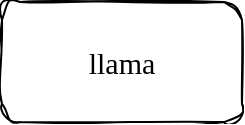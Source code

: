 <mxfile version="26.0.16">
  <diagram name="第 1 页" id="4qQ5v7VUxFtg6_to-2YU">
    <mxGraphModel dx="1434" dy="785" grid="1" gridSize="10" guides="1" tooltips="1" connect="1" arrows="1" fold="1" page="1" pageScale="1" pageWidth="827" pageHeight="1169" math="0" shadow="0">
      <root>
        <mxCell id="0" />
        <mxCell id="1" parent="0" />
        <mxCell id="lrqAtLni68Ktyu8TJNA7-1" value="&lt;font style=&quot;font-size: 15px;&quot; face=&quot;Comic Sans MS&quot;&gt;llama&lt;/font&gt;" style="rounded=1;whiteSpace=wrap;html=1;sketch=1;curveFitting=1;jiggle=2;glass=0;" vertex="1" parent="1">
          <mxGeometry x="190" y="170" width="120" height="60" as="geometry" />
        </mxCell>
      </root>
    </mxGraphModel>
  </diagram>
</mxfile>
